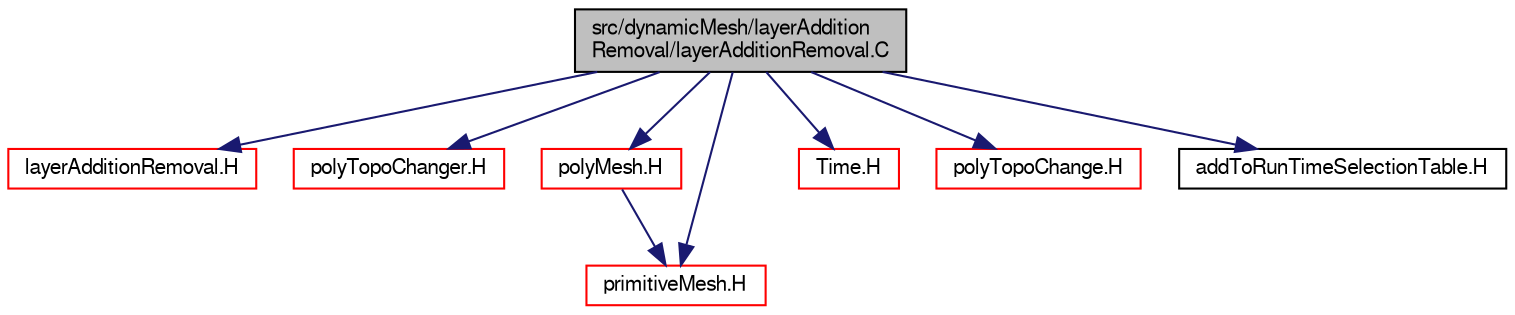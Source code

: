 digraph "src/dynamicMesh/layerAdditionRemoval/layerAdditionRemoval.C"
{
  bgcolor="transparent";
  edge [fontname="FreeSans",fontsize="10",labelfontname="FreeSans",labelfontsize="10"];
  node [fontname="FreeSans",fontsize="10",shape=record];
  Node0 [label="src/dynamicMesh/layerAddition\lRemoval/layerAdditionRemoval.C",height=0.2,width=0.4,color="black", fillcolor="grey75", style="filled", fontcolor="black"];
  Node0 -> Node1 [color="midnightblue",fontsize="10",style="solid",fontname="FreeSans"];
  Node1 [label="layerAdditionRemoval.H",height=0.2,width=0.4,color="red",URL="$a00440.html"];
  Node0 -> Node163 [color="midnightblue",fontsize="10",style="solid",fontname="FreeSans"];
  Node163 [label="polyTopoChanger.H",height=0.2,width=0.4,color="red",URL="$a00830.html"];
  Node0 -> Node175 [color="midnightblue",fontsize="10",style="solid",fontname="FreeSans"];
  Node175 [label="polyMesh.H",height=0.2,width=0.4,color="red",URL="$a11630.html"];
  Node175 -> Node178 [color="midnightblue",fontsize="10",style="solid",fontname="FreeSans"];
  Node178 [label="primitiveMesh.H",height=0.2,width=0.4,color="red",URL="$a11882.html"];
  Node0 -> Node226 [color="midnightblue",fontsize="10",style="solid",fontname="FreeSans"];
  Node226 [label="Time.H",height=0.2,width=0.4,color="red",URL="$a09311.html"];
  Node0 -> Node178 [color="midnightblue",fontsize="10",style="solid",fontname="FreeSans"];
  Node0 -> Node261 [color="midnightblue",fontsize="10",style="solid",fontname="FreeSans"];
  Node261 [label="polyTopoChange.H",height=0.2,width=0.4,color="red",URL="$a00755.html"];
  Node0 -> Node266 [color="midnightblue",fontsize="10",style="solid",fontname="FreeSans"];
  Node266 [label="addToRunTimeSelectionTable.H",height=0.2,width=0.4,color="black",URL="$a09263.html",tooltip="Macros for easy insertion into run-time selection tables. "];
}
